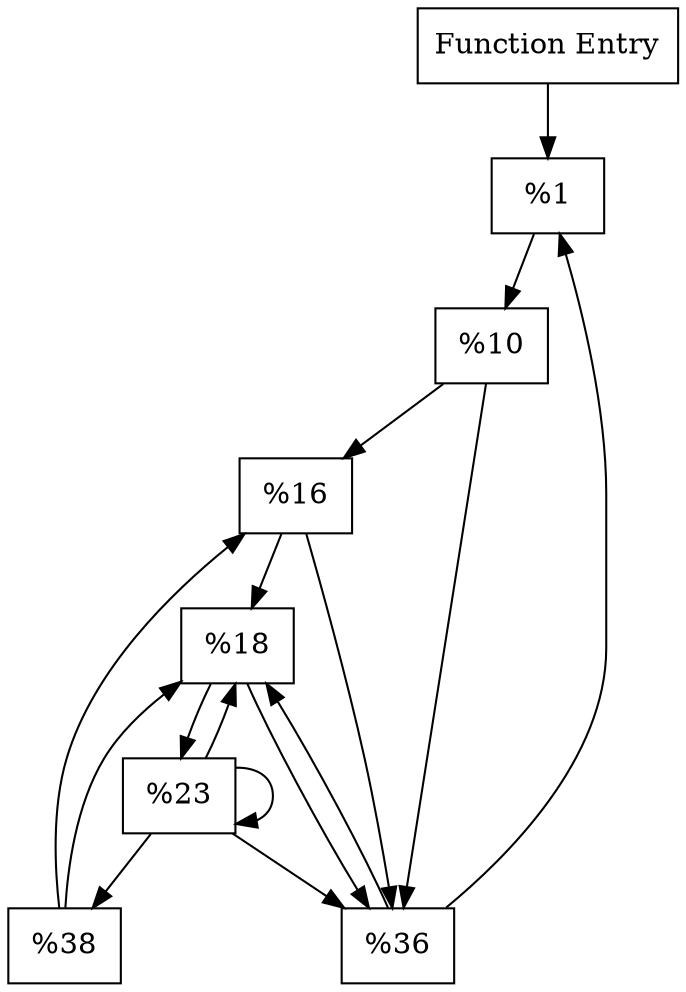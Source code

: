 digraph CFG {
    node [shape=rectangle];

    start [label="Function Entry"];
    b1 [label="%1"];
    b2 [label="%10"];
    b3 [label="%16"];
    b4 [label="%18"];
    b5 [label="%23"];
    b6 [label="%36"];
    b7 [label="%38"];

    start -> b1;
    b1 -> b2;
    b2 -> b3;
    b2 -> b6;
    b3 -> b4;
    b3 -> b6;
    b4 -> b5;
    b4 -> b6;
    b5 -> b5;
    b5 -> b6;
    b5 -> b4;
    b5 -> b7;
    b6 -> b1;
    b6 -> b4;
    b7 -> b4;
    b7 -> b3;
}